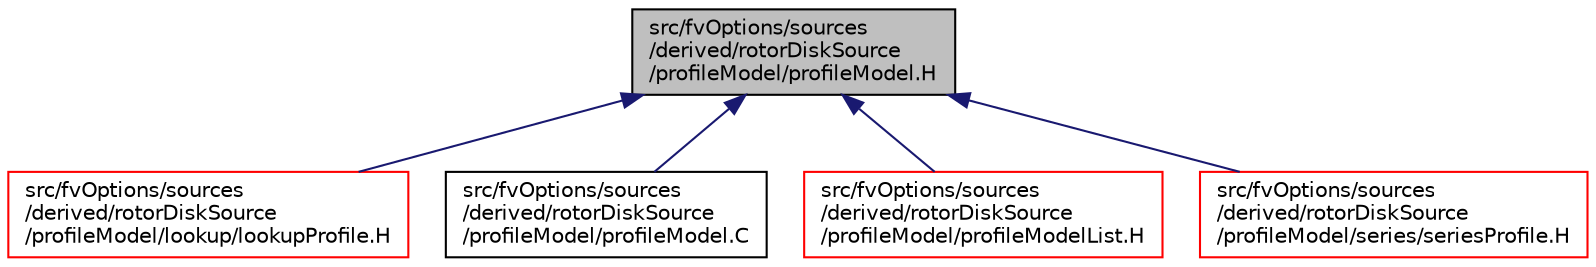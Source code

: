 digraph "src/fvOptions/sources/derived/rotorDiskSource/profileModel/profileModel.H"
{
  bgcolor="transparent";
  edge [fontname="Helvetica",fontsize="10",labelfontname="Helvetica",labelfontsize="10"];
  node [fontname="Helvetica",fontsize="10",shape=record];
  Node1 [label="src/fvOptions/sources\l/derived/rotorDiskSource\l/profileModel/profileModel.H",height=0.2,width=0.4,color="black", fillcolor="grey75", style="filled", fontcolor="black"];
  Node1 -> Node2 [dir="back",color="midnightblue",fontsize="10",style="solid",fontname="Helvetica"];
  Node2 [label="src/fvOptions/sources\l/derived/rotorDiskSource\l/profileModel/lookup/lookupProfile.H",height=0.2,width=0.4,color="red",URL="$a06276.html"];
  Node1 -> Node3 [dir="back",color="midnightblue",fontsize="10",style="solid",fontname="Helvetica"];
  Node3 [label="src/fvOptions/sources\l/derived/rotorDiskSource\l/profileModel/profileModel.C",height=0.2,width=0.4,color="black",URL="$a06277.html"];
  Node1 -> Node4 [dir="back",color="midnightblue",fontsize="10",style="solid",fontname="Helvetica"];
  Node4 [label="src/fvOptions/sources\l/derived/rotorDiskSource\l/profileModel/profileModelList.H",height=0.2,width=0.4,color="red",URL="$a06280.html"];
  Node1 -> Node5 [dir="back",color="midnightblue",fontsize="10",style="solid",fontname="Helvetica"];
  Node5 [label="src/fvOptions/sources\l/derived/rotorDiskSource\l/profileModel/series/seriesProfile.H",height=0.2,width=0.4,color="red",URL="$a06282.html"];
}
